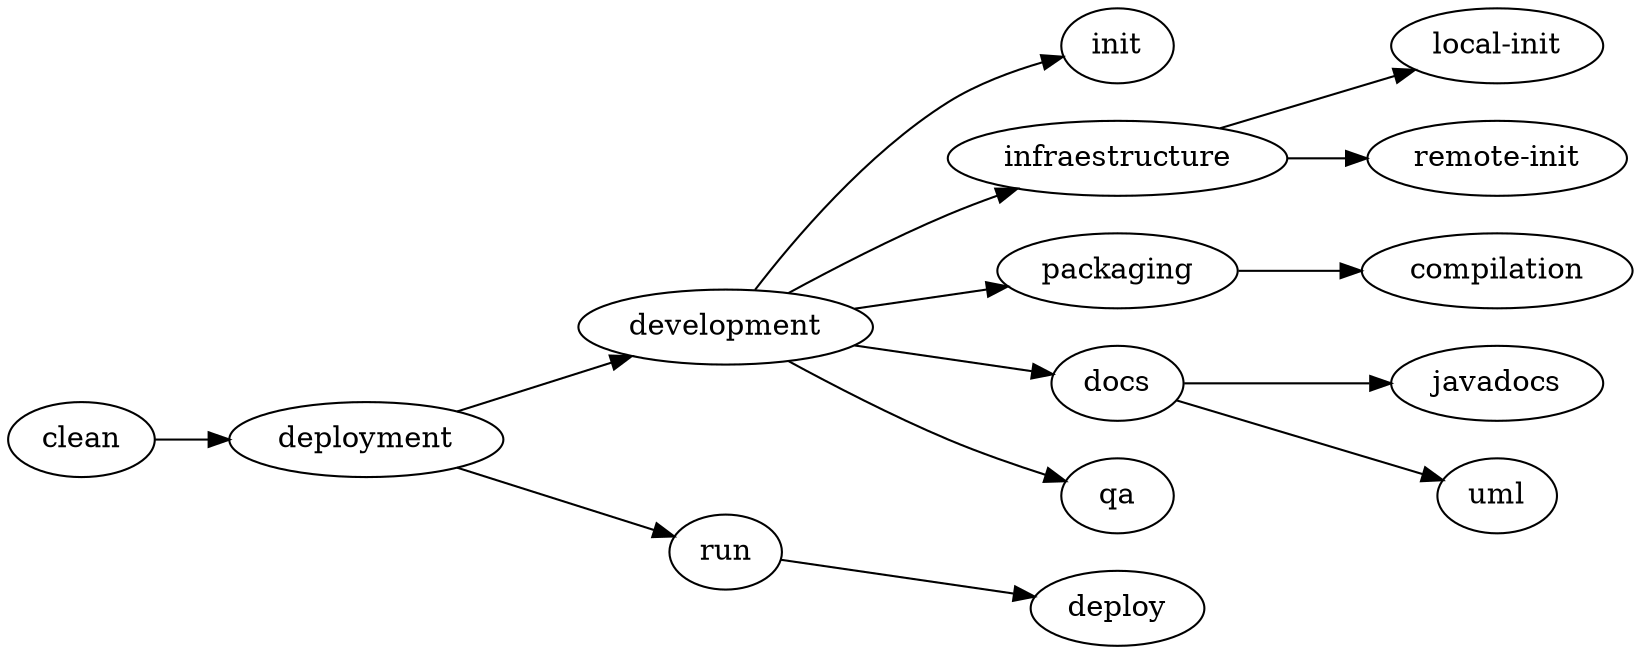 digraph "G" {
    graph ["rankdir"="LR",];
    "init";
    "development";
    "development" -> "init";
    "development" -> "infraestructure";
    "development" -> "packaging";
    "development" -> "docs";
    "development" -> "qa";
    "infraestructure";
    "infraestructure" -> "local-init";
    "infraestructure" -> "remote-init";
    "local-init";
    "remote-init";
    "compilation";
    "packaging";
    "packaging" -> "compilation";
    "docs";
    "docs" -> "javadocs";
    "docs" -> "uml";
    "javadocs";
    "uml";
    "qa";
    "deployment";
    "deployment" -> "development";
    "deployment" -> "run";
    "deploy";
    "run";
    "run" -> "deploy";
    "clean";
    "clean" -> "deployment";
}
